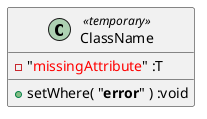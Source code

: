 @startuml

'--------------------------------------------------------------------------------
'Colorize Text
'--------------------------------------------------------------------------------
!unquoted function $textColor($parameter, $color="red")
  '$color= Red, Blue, Green,... 
  !return %chr(34) + "<color:" + $color + ">" + $parameter + "</color>" +%chr(34)
!endfunction

'--------------------------------------------------------------------------------
'Declare a Class
'--------------------------------------------------------------------------------
!unquoted function $defClass($classType="", $name="", $stereotype="")
  !local $aux = %lower($classType)
  
  !if ($aux != "" || $aux != "abstract")
    !$classType = ""
  !endif

  !if ($name == "")
    !$name = $textColor("name", "Red")
  !endif
  
  !return $classType + " class " + $name + " " + $stereotype + "{"
!endfunction

'--------------------------------------------------------------------------------
'Close a Class Declare
'--------------------------------------------------------------------------------
!function $defClassEnd()
  !return "}"
!endfunction

'--------------------------------------------------------------------------------
'Declare a Class Attribute
'--------------------------------------------------------------------------------
!unquoted function $defClassAttribute($visibility = "-", $name="" , $dataType = "T", $pk = "FALSE", $unique = "FALSE", $required = "FALSE", $hidden = "FALSE", $calculate = "", $constraint = "")
  !local $aux = $visibility

  !if ($name == "")
    !$aux = $aux + $textColor("missingAttribute","red")
  !else
    !$aux = $aux + $name 
  !endif
  
  !if ($dataType != "")
    !$aux = $aux + " :" + $dataType
  !endif

  !if  (%lower($pk) == "true")
    !$aux = $aux + " {PK}"
  !endif

  !if (%lower($unique) == "true")
    !$aux = $aux + " {unique}"
  !endif

  !if (%lower($required) == "true")
    !$aux = $aux + " {required}"
  !endif

  !if (%lower($hidden) == "true")
    !$aux = $aux + " {hidden}"
  !endif

  !if ($calculate != "")
    !$aux = $aux +  ' {calculate = "' + $calculate + '"}'
  !endif

  !if ($constraint != "")
    !$aux = $aux + ' {constraint = "' + $constraint + '"}'
  !endif    

  !return $aux
!endfunction

'--------------------------------------------------------------------------------
'Declare a Where sentence as Method of the Class
'--------------------------------------------------------------------------------
!unquoted function $defClassSetWhere($logicOper="", $condition="")
  !local $aux = '+ setWhere( "'

  !if ($condition != "")
    !if ($logicOper != "")
      !$aux = $aux + $logicOper + " "
    !endif
    !$aux = $aux + $condition
  !else
    !if ($logicOper != "")
      !$aux = $aux + "**error**"
    !endif
  !endif

  !return $aux + '" ) :void'
!endfunction

'--------------------------------------------------------------------------------
'Declare an Order By sentence as Method of the Class
'--------------------------------------------------------------------------------
!unquoted function $defClassSetOrderBy($columnList="")
  !local $aux = '+ setOrderBy( "'
  !$aux = $aux + $columnList
  !return $aux + '" ) :void'
!endfunction

'--------------------------------------------------------------------------------
'Declare a Group By sentence as Method of the Class
'--------------------------------------------------------------------------------
!unquoted function $defClassSetGroupBy($columnList="")
  !local $aux = '+ setGroupBy( "'
  !$aux = $aux + $columnList
  !return $aux + '" ) :void'
!endfunction

'--------------------------------------------------------------------------------
'Declare a Having sentence as Method of the Class
'--------------------------------------------------------------------------------
!unquoted function $defClassSetHaving($condition="")
  !local $aux = '+ setHaving( "'
  !$aux = $aux + $condition
  !return $aux + '" ) :void'
!endfunction

'--------------------------------------------------------------------------------
'Declare a Parameter of the Class
'--------------------------------------------------------------------------------
!unquoted function $defClassSetParameter($methodName="", $parameterName="", $dataType="T" )
  !local $aux = '- <<input>> '
  !$aux = $aux + $methodName + '('
  !$aux = $aux + $parameterName
  !$aux = $aux + ' :' + $dataType
  !return $aux + ') :void'
!endfunction

'--------------------------------------------------------------------------------
'Example
'--------------------------------------------------------------------------------
$defClass($classType="abstract", $name="ClassName", $stereotype="<<temporary>>")
  $defClassAttribute($visibility = "-", $name="", $dataType = "T")
  $defClassSetWhere($logicOper="AND", $condition="")
$defClassEnd()

@enduml
